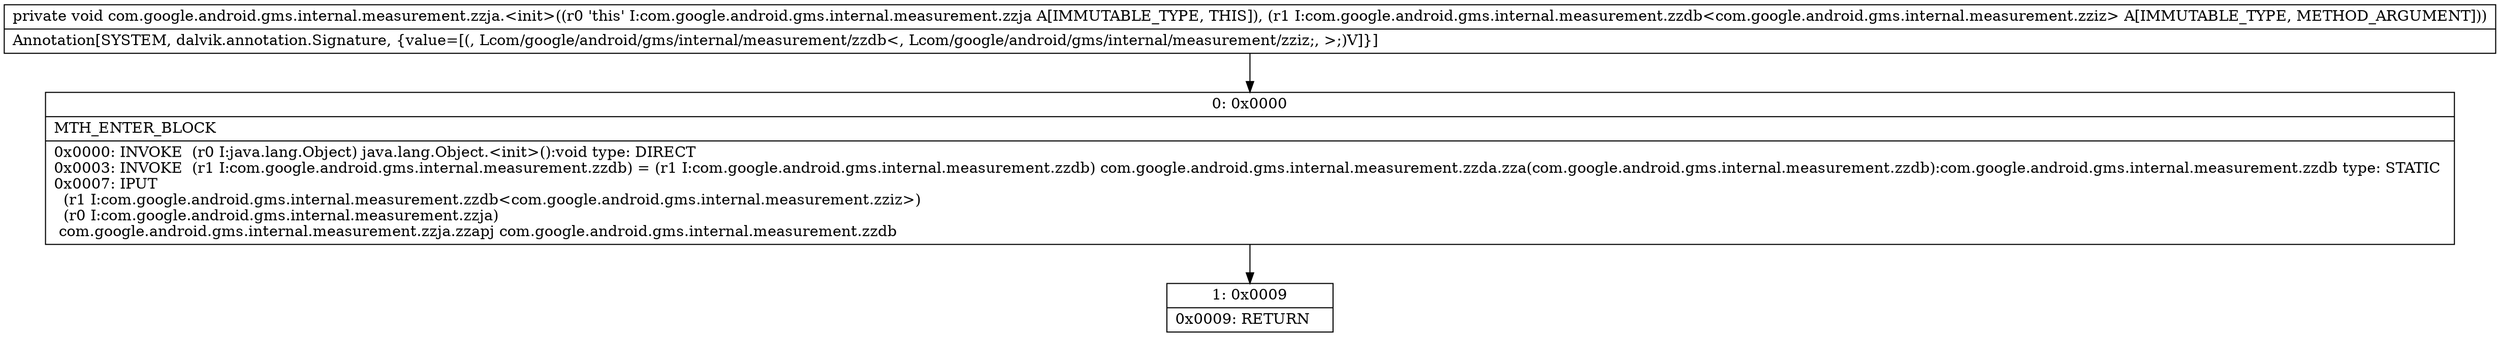 digraph "CFG forcom.google.android.gms.internal.measurement.zzja.\<init\>(Lcom\/google\/android\/gms\/internal\/measurement\/zzdb;)V" {
Node_0 [shape=record,label="{0\:\ 0x0000|MTH_ENTER_BLOCK\l|0x0000: INVOKE  (r0 I:java.lang.Object) java.lang.Object.\<init\>():void type: DIRECT \l0x0003: INVOKE  (r1 I:com.google.android.gms.internal.measurement.zzdb) = (r1 I:com.google.android.gms.internal.measurement.zzdb) com.google.android.gms.internal.measurement.zzda.zza(com.google.android.gms.internal.measurement.zzdb):com.google.android.gms.internal.measurement.zzdb type: STATIC \l0x0007: IPUT  \l  (r1 I:com.google.android.gms.internal.measurement.zzdb\<com.google.android.gms.internal.measurement.zziz\>)\l  (r0 I:com.google.android.gms.internal.measurement.zzja)\l com.google.android.gms.internal.measurement.zzja.zzapj com.google.android.gms.internal.measurement.zzdb \l}"];
Node_1 [shape=record,label="{1\:\ 0x0009|0x0009: RETURN   \l}"];
MethodNode[shape=record,label="{private void com.google.android.gms.internal.measurement.zzja.\<init\>((r0 'this' I:com.google.android.gms.internal.measurement.zzja A[IMMUTABLE_TYPE, THIS]), (r1 I:com.google.android.gms.internal.measurement.zzdb\<com.google.android.gms.internal.measurement.zziz\> A[IMMUTABLE_TYPE, METHOD_ARGUMENT]))  | Annotation[SYSTEM, dalvik.annotation.Signature, \{value=[(, Lcom\/google\/android\/gms\/internal\/measurement\/zzdb\<, Lcom\/google\/android\/gms\/internal\/measurement\/zziz;, \>;)V]\}]\l}"];
MethodNode -> Node_0;
Node_0 -> Node_1;
}

